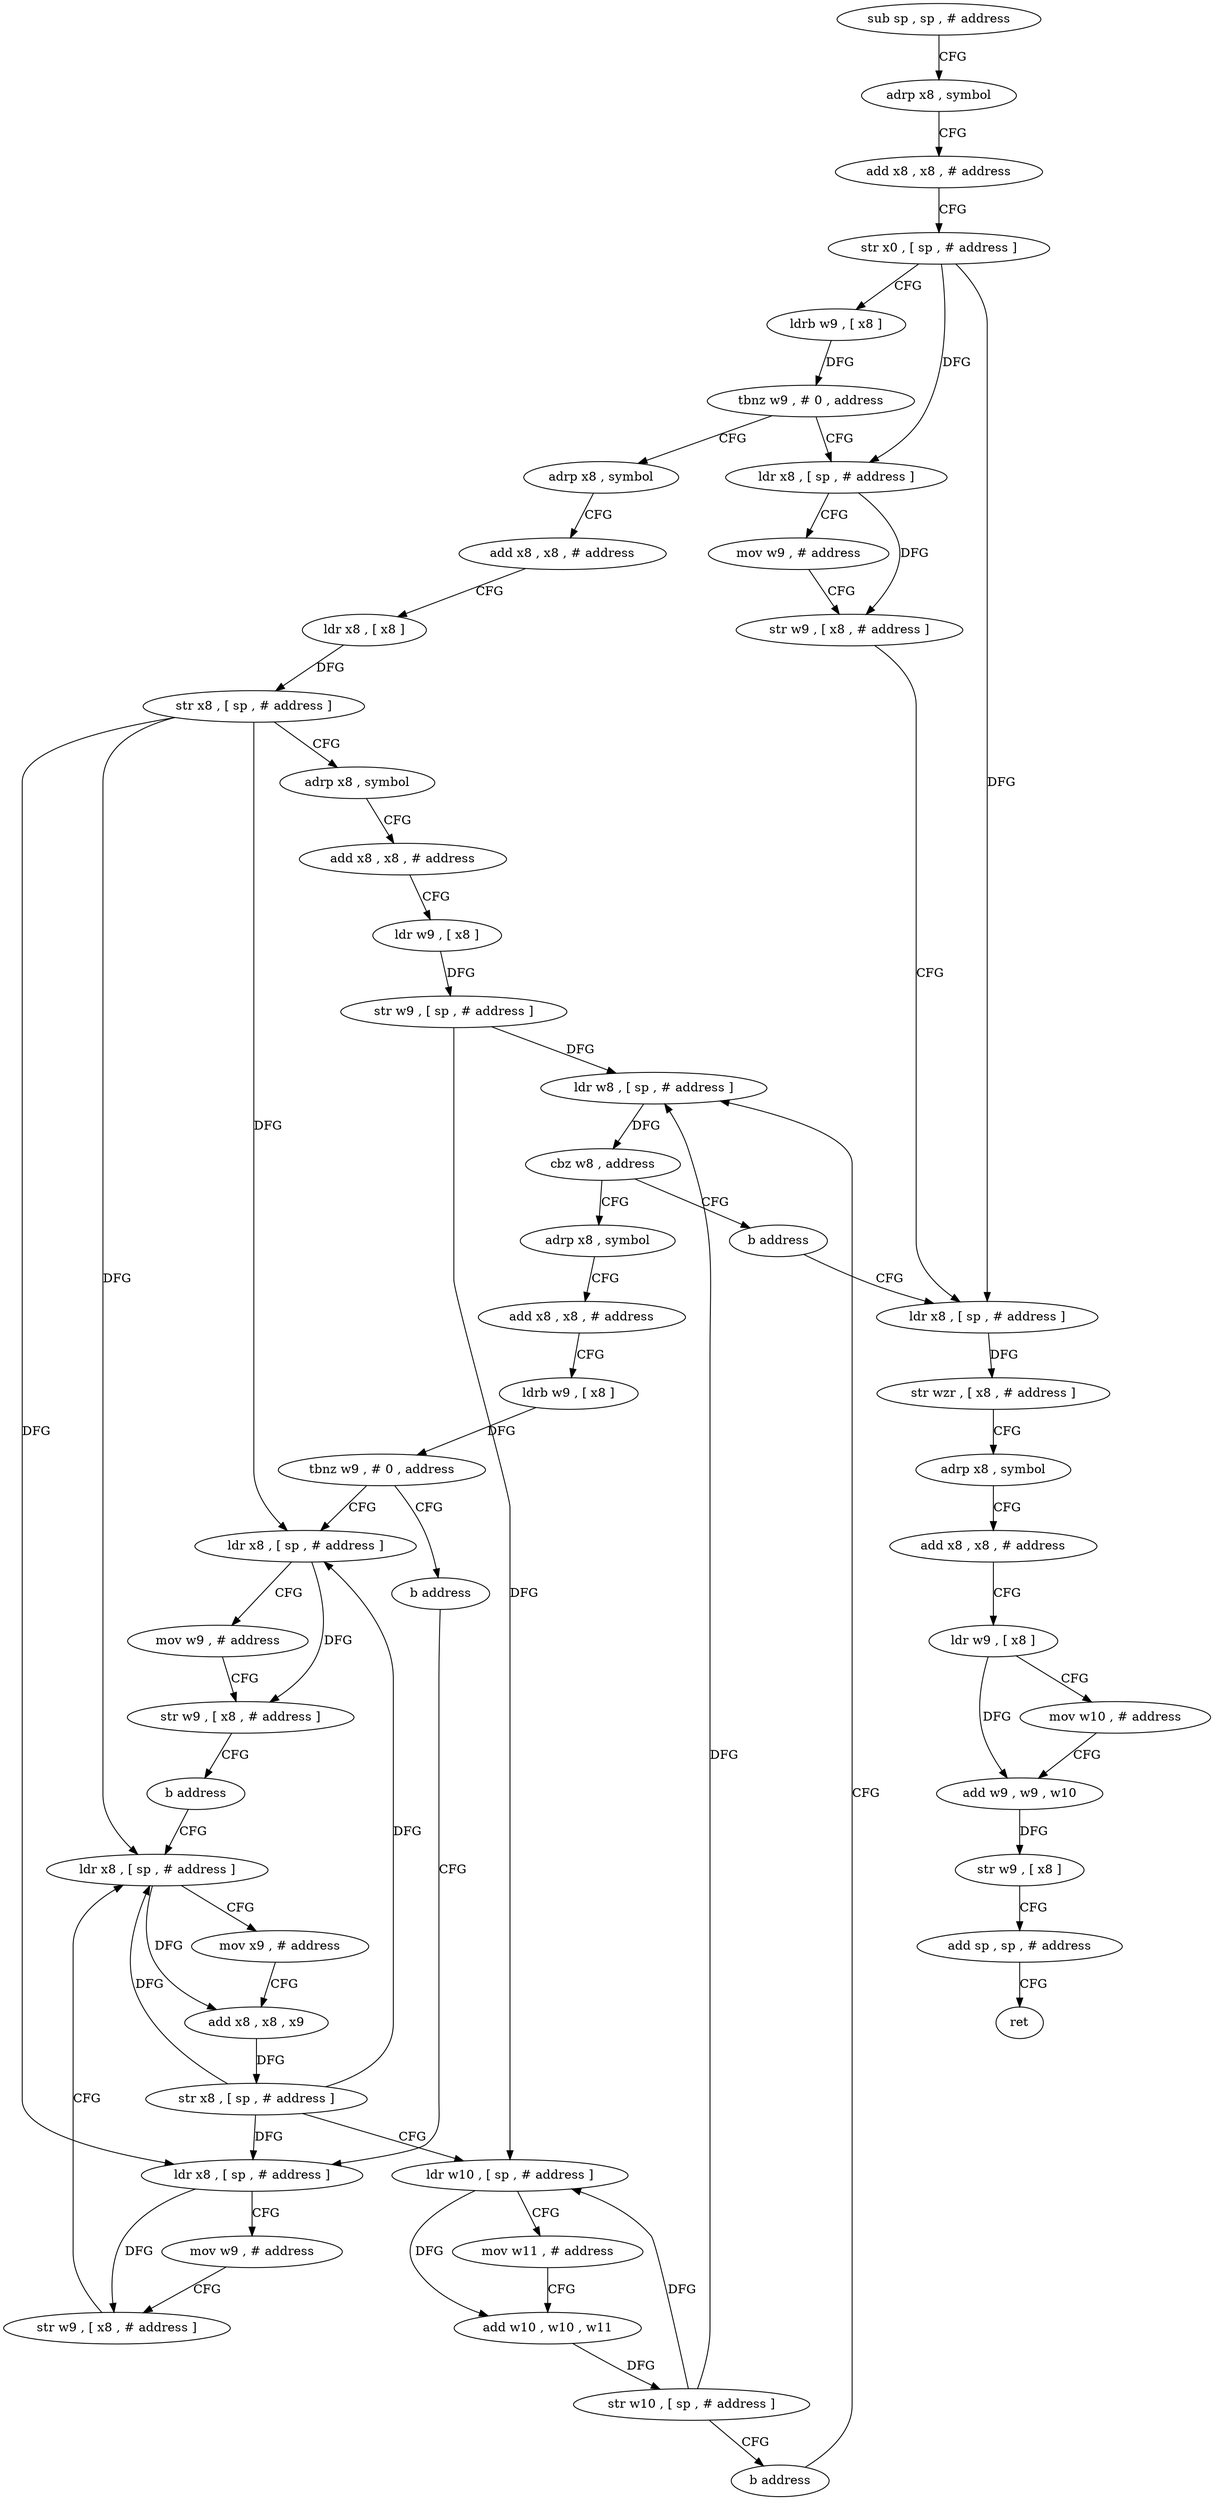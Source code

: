 digraph "func" {
"4232912" [label = "sub sp , sp , # address" ]
"4232916" [label = "adrp x8 , symbol" ]
"4232920" [label = "add x8 , x8 , # address" ]
"4232924" [label = "str x0 , [ sp , # address ]" ]
"4232928" [label = "ldrb w9 , [ x8 ]" ]
"4232932" [label = "tbnz w9 , # 0 , address" ]
"4233064" [label = "ldr x8 , [ sp , # address ]" ]
"4232936" [label = "adrp x8 , symbol" ]
"4233068" [label = "mov w9 , # address" ]
"4233072" [label = "str w9 , [ x8 , # address ]" ]
"4233076" [label = "ldr x8 , [ sp , # address ]" ]
"4232940" [label = "add x8 , x8 , # address" ]
"4232944" [label = "ldr x8 , [ x8 ]" ]
"4232948" [label = "str x8 , [ sp , # address ]" ]
"4232952" [label = "adrp x8 , symbol" ]
"4232956" [label = "add x8 , x8 , # address" ]
"4232960" [label = "ldr w9 , [ x8 ]" ]
"4232964" [label = "str w9 , [ sp , # address ]" ]
"4232968" [label = "ldr w8 , [ sp , # address ]" ]
"4233060" [label = "b address" ]
"4232976" [label = "adrp x8 , symbol" ]
"4232980" [label = "add x8 , x8 , # address" ]
"4232984" [label = "ldrb w9 , [ x8 ]" ]
"4232988" [label = "tbnz w9 , # 0 , address" ]
"4232996" [label = "ldr x8 , [ sp , # address ]" ]
"4232992" [label = "b address" ]
"4233080" [label = "str wzr , [ x8 , # address ]" ]
"4233084" [label = "adrp x8 , symbol" ]
"4233088" [label = "add x8 , x8 , # address" ]
"4233092" [label = "ldr w9 , [ x8 ]" ]
"4233096" [label = "mov w10 , # address" ]
"4233100" [label = "add w9 , w9 , w10" ]
"4233104" [label = "str w9 , [ x8 ]" ]
"4233108" [label = "add sp , sp , # address" ]
"4233112" [label = "ret" ]
"4233000" [label = "mov w9 , # address" ]
"4233004" [label = "str w9 , [ x8 , # address ]" ]
"4233008" [label = "b address" ]
"4233024" [label = "ldr x8 , [ sp , # address ]" ]
"4233012" [label = "ldr x8 , [ sp , # address ]" ]
"4233028" [label = "mov x9 , # address" ]
"4233032" [label = "add x8 , x8 , x9" ]
"4233036" [label = "str x8 , [ sp , # address ]" ]
"4233040" [label = "ldr w10 , [ sp , # address ]" ]
"4233044" [label = "mov w11 , # address" ]
"4233048" [label = "add w10 , w10 , w11" ]
"4233052" [label = "str w10 , [ sp , # address ]" ]
"4233056" [label = "b address" ]
"4233016" [label = "mov w9 , # address" ]
"4233020" [label = "str w9 , [ x8 , # address ]" ]
"4232972" [label = "cbz w8 , address" ]
"4232912" -> "4232916" [ label = "CFG" ]
"4232916" -> "4232920" [ label = "CFG" ]
"4232920" -> "4232924" [ label = "CFG" ]
"4232924" -> "4232928" [ label = "CFG" ]
"4232924" -> "4233064" [ label = "DFG" ]
"4232924" -> "4233076" [ label = "DFG" ]
"4232928" -> "4232932" [ label = "DFG" ]
"4232932" -> "4233064" [ label = "CFG" ]
"4232932" -> "4232936" [ label = "CFG" ]
"4233064" -> "4233068" [ label = "CFG" ]
"4233064" -> "4233072" [ label = "DFG" ]
"4232936" -> "4232940" [ label = "CFG" ]
"4233068" -> "4233072" [ label = "CFG" ]
"4233072" -> "4233076" [ label = "CFG" ]
"4233076" -> "4233080" [ label = "DFG" ]
"4232940" -> "4232944" [ label = "CFG" ]
"4232944" -> "4232948" [ label = "DFG" ]
"4232948" -> "4232952" [ label = "CFG" ]
"4232948" -> "4232996" [ label = "DFG" ]
"4232948" -> "4233024" [ label = "DFG" ]
"4232948" -> "4233012" [ label = "DFG" ]
"4232952" -> "4232956" [ label = "CFG" ]
"4232956" -> "4232960" [ label = "CFG" ]
"4232960" -> "4232964" [ label = "DFG" ]
"4232964" -> "4232968" [ label = "DFG" ]
"4232964" -> "4233040" [ label = "DFG" ]
"4232968" -> "4232972" [ label = "DFG" ]
"4233060" -> "4233076" [ label = "CFG" ]
"4232976" -> "4232980" [ label = "CFG" ]
"4232980" -> "4232984" [ label = "CFG" ]
"4232984" -> "4232988" [ label = "DFG" ]
"4232988" -> "4232996" [ label = "CFG" ]
"4232988" -> "4232992" [ label = "CFG" ]
"4232996" -> "4233000" [ label = "CFG" ]
"4232996" -> "4233004" [ label = "DFG" ]
"4232992" -> "4233012" [ label = "CFG" ]
"4233080" -> "4233084" [ label = "CFG" ]
"4233084" -> "4233088" [ label = "CFG" ]
"4233088" -> "4233092" [ label = "CFG" ]
"4233092" -> "4233096" [ label = "CFG" ]
"4233092" -> "4233100" [ label = "DFG" ]
"4233096" -> "4233100" [ label = "CFG" ]
"4233100" -> "4233104" [ label = "DFG" ]
"4233104" -> "4233108" [ label = "CFG" ]
"4233108" -> "4233112" [ label = "CFG" ]
"4233000" -> "4233004" [ label = "CFG" ]
"4233004" -> "4233008" [ label = "CFG" ]
"4233008" -> "4233024" [ label = "CFG" ]
"4233024" -> "4233028" [ label = "CFG" ]
"4233024" -> "4233032" [ label = "DFG" ]
"4233012" -> "4233016" [ label = "CFG" ]
"4233012" -> "4233020" [ label = "DFG" ]
"4233028" -> "4233032" [ label = "CFG" ]
"4233032" -> "4233036" [ label = "DFG" ]
"4233036" -> "4233040" [ label = "CFG" ]
"4233036" -> "4232996" [ label = "DFG" ]
"4233036" -> "4233024" [ label = "DFG" ]
"4233036" -> "4233012" [ label = "DFG" ]
"4233040" -> "4233044" [ label = "CFG" ]
"4233040" -> "4233048" [ label = "DFG" ]
"4233044" -> "4233048" [ label = "CFG" ]
"4233048" -> "4233052" [ label = "DFG" ]
"4233052" -> "4233056" [ label = "CFG" ]
"4233052" -> "4232968" [ label = "DFG" ]
"4233052" -> "4233040" [ label = "DFG" ]
"4233056" -> "4232968" [ label = "CFG" ]
"4233016" -> "4233020" [ label = "CFG" ]
"4233020" -> "4233024" [ label = "CFG" ]
"4232972" -> "4233060" [ label = "CFG" ]
"4232972" -> "4232976" [ label = "CFG" ]
}
